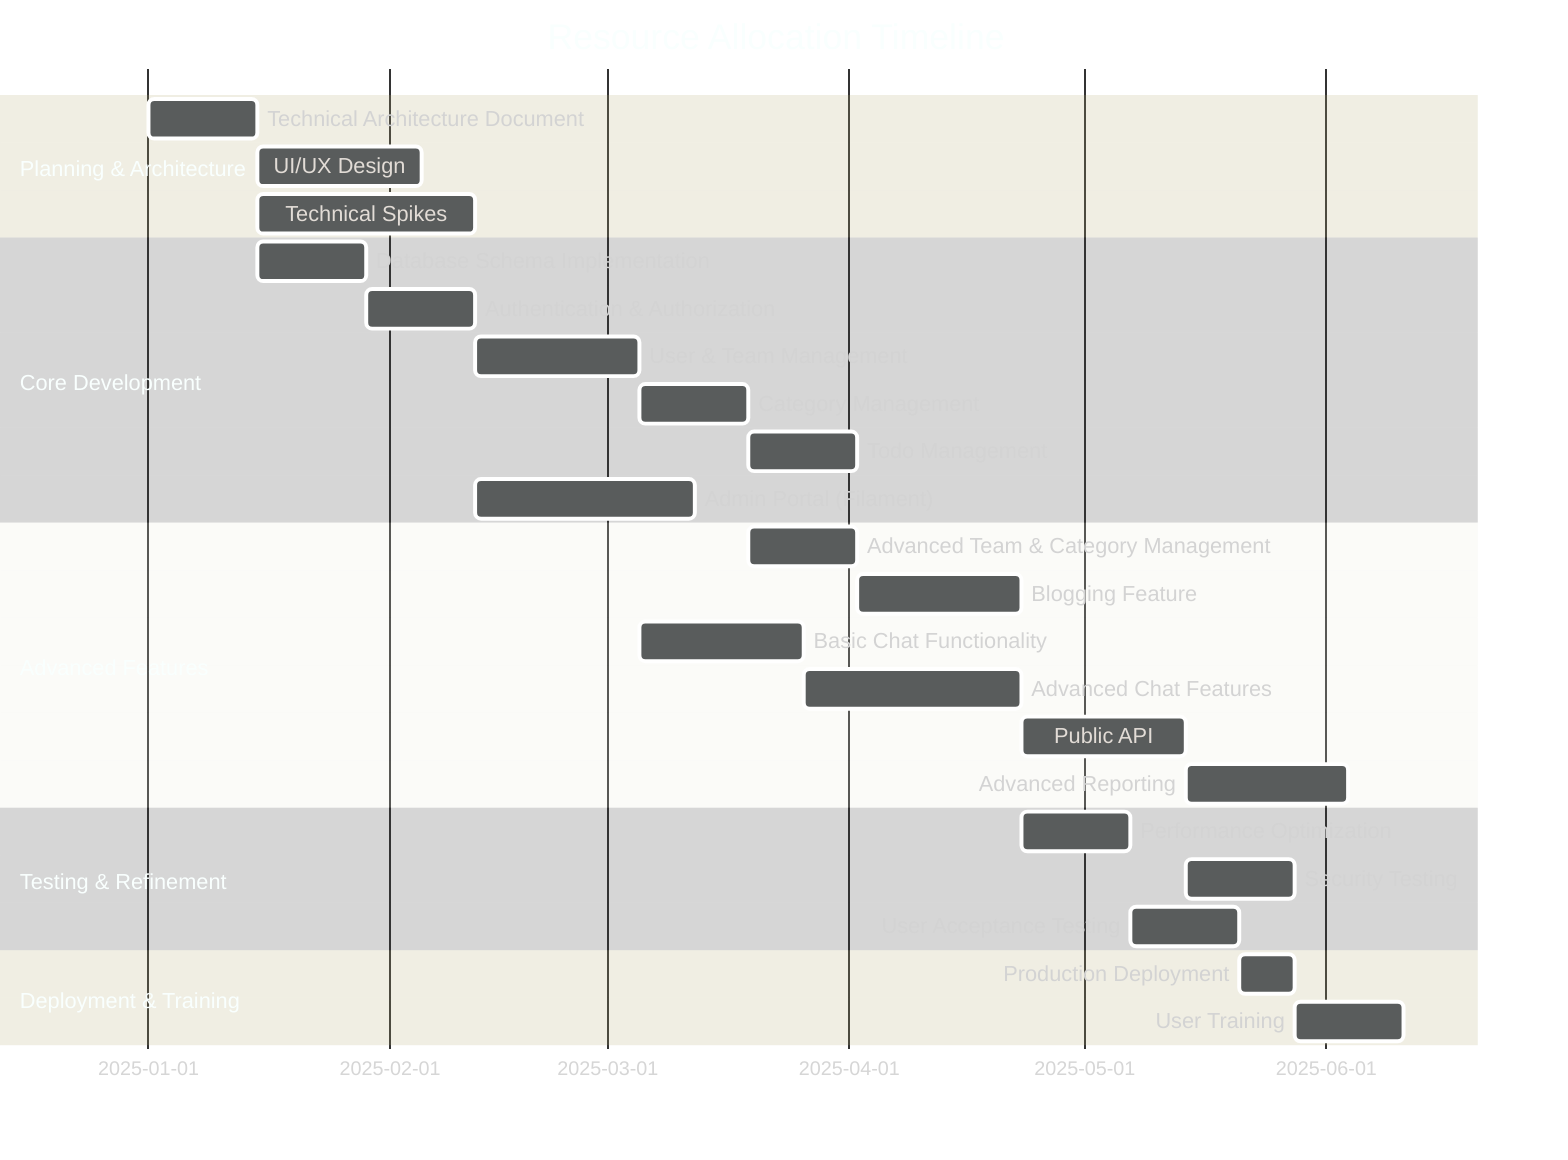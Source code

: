 %%{init: {'theme': 'dark', 'themeVariables': { 'primaryColor': '#2c3e50', 'primaryTextColor': '#ecf0f1', 'primaryBorderColor': '#7f8c8d', 'lineColor': '#ecf0f1', 'secondaryColor': '#34495e', 'tertiaryColor': '#282c34' }}}%%
gantt
    title Resource Allocation Timeline
    dateFormat  YYYY-MM-DD
    section Planning & Architecture
    Technical Architecture Document    :a1, 2025-01-01, 14d
    UI/UX Design                       :a2, after a1, 21d
    Technical Spikes                   :a3, after a1, 28d

    section Core Development
    Database Schema Implementation     :b1, after a1, 14d
    Authentication & Authorization     :b2, after b1, 14d
    User & Team Management             :b3, after b2, 21d
    Category Management                :b4, after b3, 14d
    Todo Management                    :b5, after b4, 14d
    Admin Portal (Filament)            :b6, after b2, 28d

    section Advanced Features
    Advanced Team & Category Management :c1, after b4, 14d
    Blogging Feature                   :c2, after b5, 21d
    Basic Chat Functionality           :c3, after b3, 21d
    Advanced Chat Features             :c4, after c3, 28d
    Public API                         :c5, after c2, 21d
    Advanced Reporting                 :c6, after c5, 21d

    section Testing & Refinement
    Performance Optimization           :d1, after c4, 14d
    Security Testing                   :d2, after c5, 14d
    User Acceptance Testing            :d3, after d1, 14d

    section Deployment & Training
    Production Deployment              :e1, after d3, 7d
    User Training                      :e2, after e1, 14d